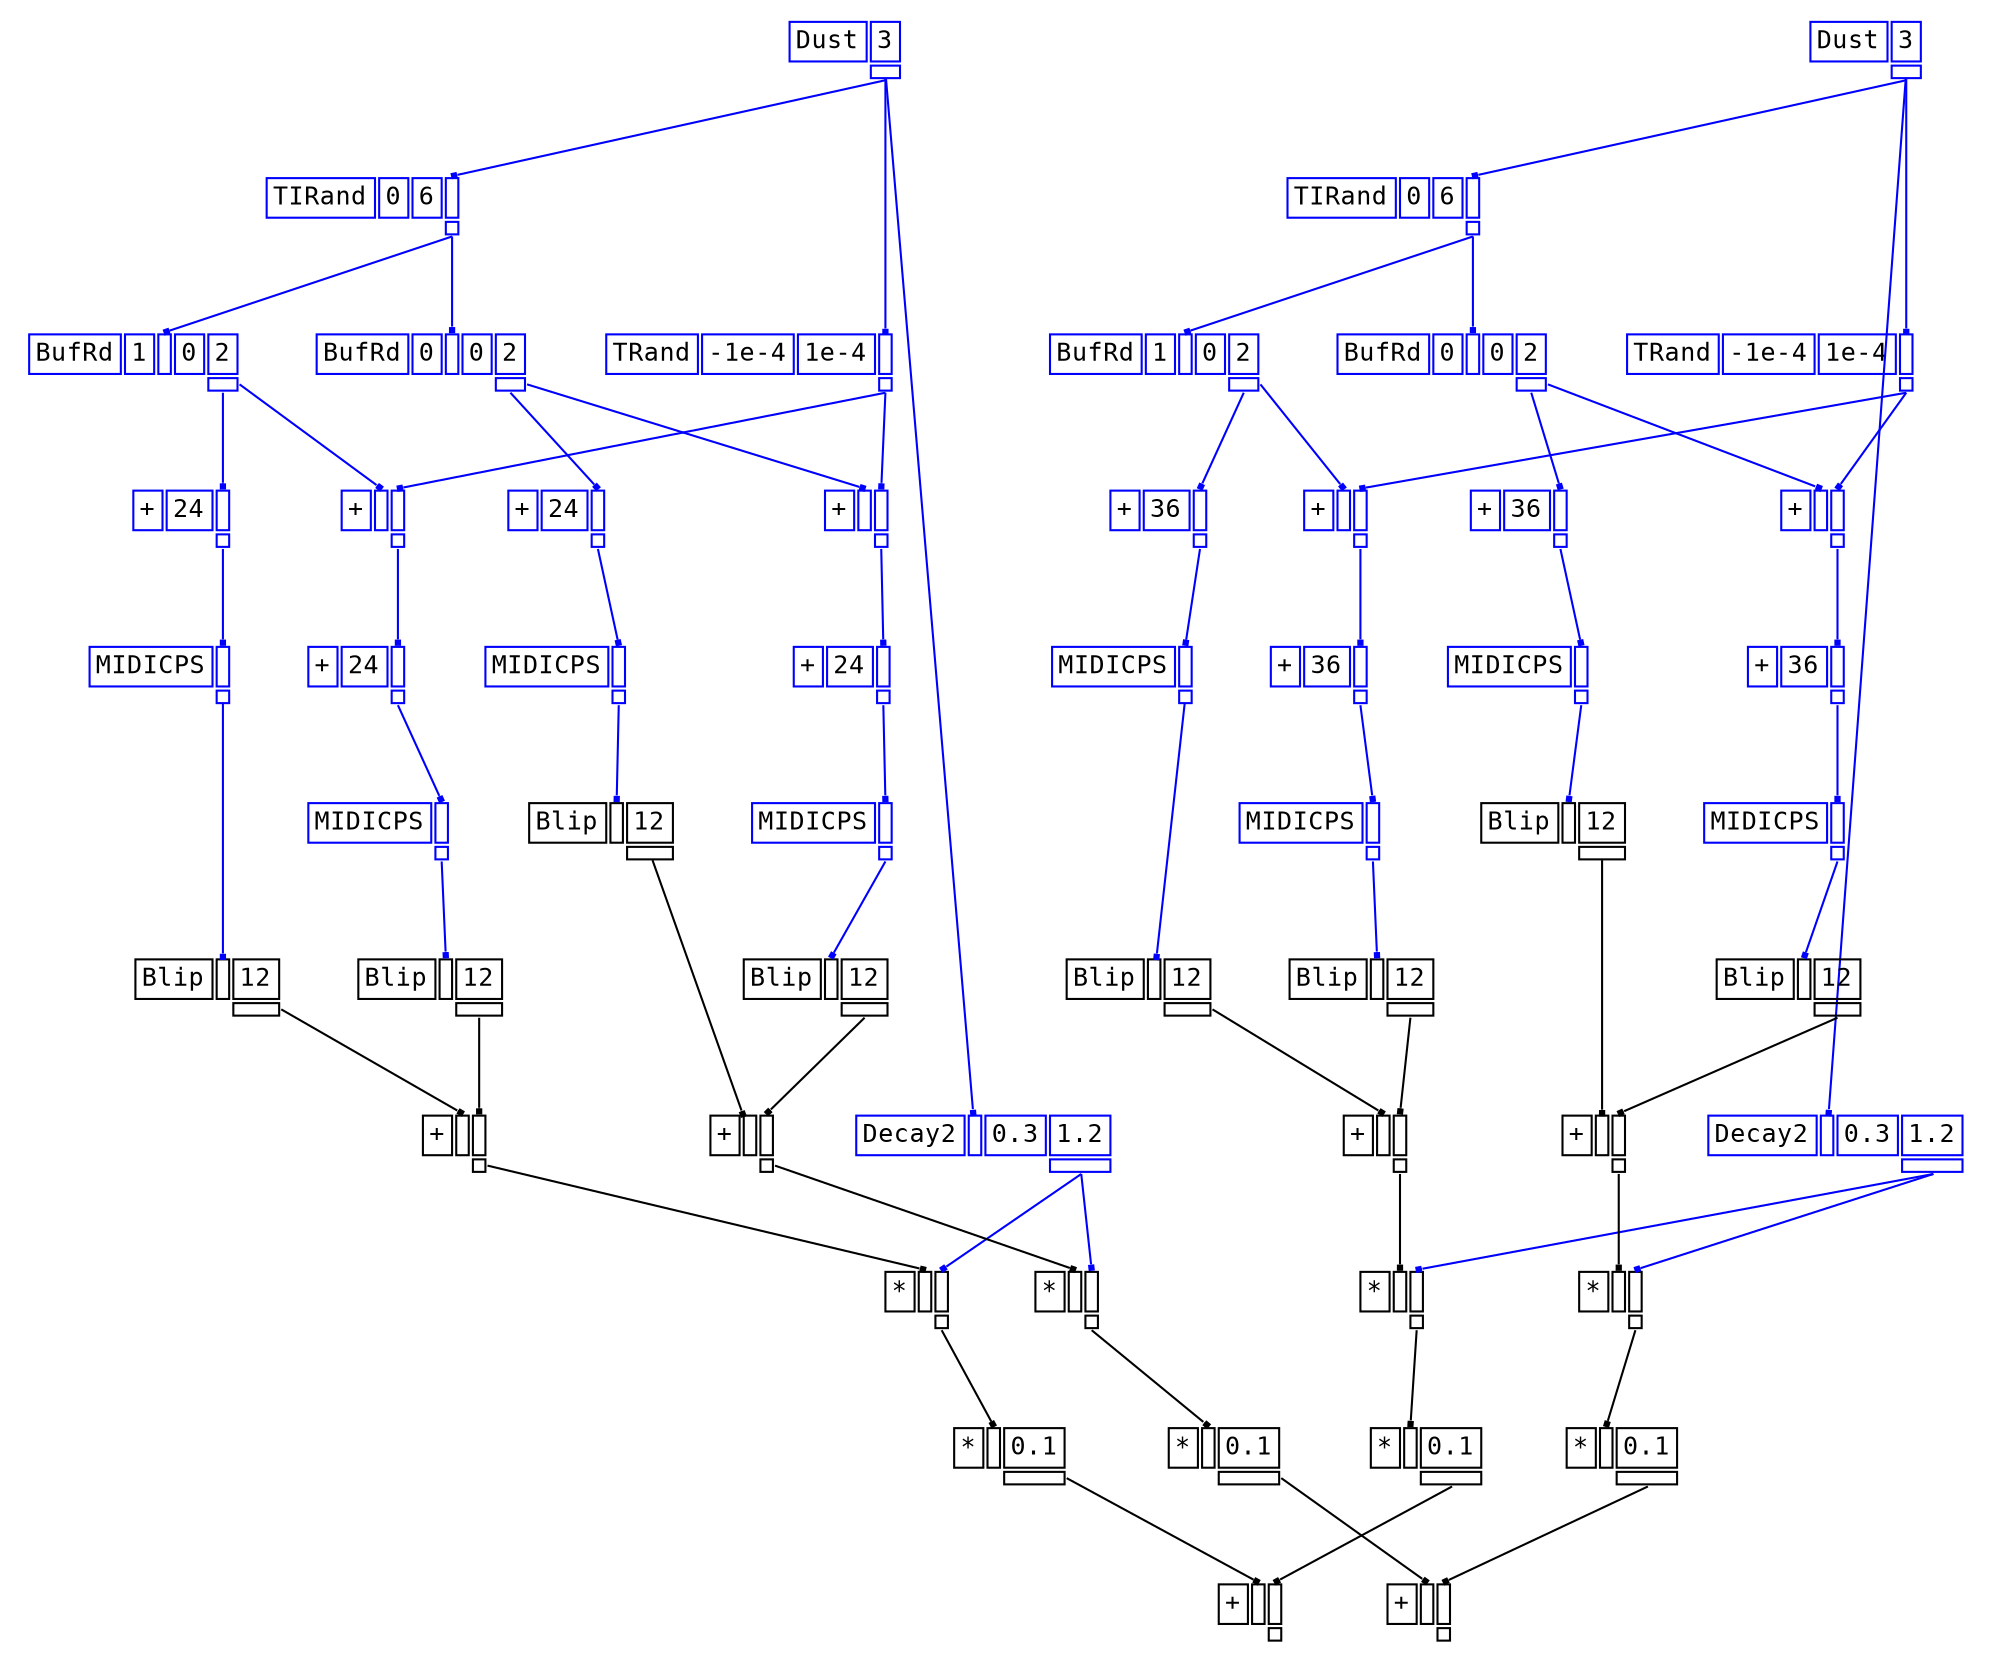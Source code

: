 digraph Anonymous {
graph [splines=false];
node [fontsize=12,fontname="Courier"];
edge [arrowhead=box,arrowsize=0.25];
u_5 [shape="plaintext",color="blue",label=<<TABLE BORDER="0" CELLBORDER="1"><TR><TD>Dust</TD><TD>3</TD></TR><TR><TD BORDER="0"></TD><TD PORT="o_0"></TD></TR></TABLE>>];
u_6 [shape="plaintext",color="blue",label=<<TABLE BORDER="0" CELLBORDER="1"><TR><TD>TIRand</TD><TD>0</TD><TD>6</TD><TD PORT="i_2"></TD></TR><TR><TD BORDER="0"></TD><TD BORDER="0"></TD><TD BORDER="0"></TD><TD PORT="o_0"></TD></TR></TABLE>>];
u_8 [shape="plaintext",color="blue",label=<<TABLE BORDER="0" CELLBORDER="1"><TR><TD>BufRd</TD><TD>1</TD><TD PORT="i_1"></TD><TD>0</TD><TD>2</TD></TR><TR><TD BORDER="0"></TD><TD BORDER="0"></TD><TD BORDER="0"></TD><TD BORDER="0"></TD><TD PORT="o_0"></TD></TR></TABLE>>];
u_9 [shape="plaintext",color="blue",label=<<TABLE BORDER="0" CELLBORDER="1"><TR><TD>+</TD><TD>24</TD><TD PORT="i_1"></TD></TR><TR><TD BORDER="0"></TD><TD BORDER="0"></TD><TD PORT="o_0"></TD></TR></TABLE>>];
u_10 [shape="plaintext",color="blue",label=<<TABLE BORDER="0" CELLBORDER="1"><TR><TD>MIDICPS</TD><TD PORT="i_0"></TD></TR><TR><TD BORDER="0"></TD><TD PORT="o_0"></TD></TR></TABLE>>];
u_12 [shape="plaintext",color="black",label=<<TABLE BORDER="0" CELLBORDER="1"><TR><TD>Blip</TD><TD PORT="i_0"></TD><TD>12</TD></TR><TR><TD BORDER="0"></TD><TD BORDER="0"></TD><TD PORT="o_0"></TD></TR></TABLE>>];
u_15 [shape="plaintext",color="blue",label=<<TABLE BORDER="0" CELLBORDER="1"><TR><TD>TRand</TD><TD>-1e-4</TD><TD>1e-4</TD><TD PORT="i_2"></TD></TR><TR><TD BORDER="0"></TD><TD BORDER="0"></TD><TD BORDER="0"></TD><TD PORT="o_0"></TD></TR></TABLE>>];
u_16 [shape="plaintext",color="blue",label=<<TABLE BORDER="0" CELLBORDER="1"><TR><TD>+</TD><TD PORT="i_0"></TD><TD PORT="i_1"></TD></TR><TR><TD BORDER="0"></TD><TD BORDER="0"></TD><TD PORT="o_0"></TD></TR></TABLE>>];
u_17 [shape="plaintext",color="blue",label=<<TABLE BORDER="0" CELLBORDER="1"><TR><TD>+</TD><TD>24</TD><TD PORT="i_1"></TD></TR><TR><TD BORDER="0"></TD><TD BORDER="0"></TD><TD PORT="o_0"></TD></TR></TABLE>>];
u_18 [shape="plaintext",color="blue",label=<<TABLE BORDER="0" CELLBORDER="1"><TR><TD>MIDICPS</TD><TD PORT="i_0"></TD></TR><TR><TD BORDER="0"></TD><TD PORT="o_0"></TD></TR></TABLE>>];
u_19 [shape="plaintext",color="black",label=<<TABLE BORDER="0" CELLBORDER="1"><TR><TD>Blip</TD><TD PORT="i_0"></TD><TD>12</TD></TR><TR><TD BORDER="0"></TD><TD BORDER="0"></TD><TD PORT="o_0"></TD></TR></TABLE>>];
u_20 [shape="plaintext",color="black",label=<<TABLE BORDER="0" CELLBORDER="1"><TR><TD>+</TD><TD PORT="i_0"></TD><TD PORT="i_1"></TD></TR><TR><TD BORDER="0"></TD><TD BORDER="0"></TD><TD PORT="o_0"></TD></TR></TABLE>>];
u_23 [shape="plaintext",color="blue",label=<<TABLE BORDER="0" CELLBORDER="1"><TR><TD>Decay2</TD><TD PORT="i_0"></TD><TD>0.3</TD><TD>1.2</TD></TR><TR><TD BORDER="0"></TD><TD BORDER="0"></TD><TD BORDER="0"></TD><TD PORT="o_0"></TD></TR></TABLE>>];
u_24 [shape="plaintext",color="black",label=<<TABLE BORDER="0" CELLBORDER="1"><TR><TD>*</TD><TD PORT="i_0"></TD><TD PORT="i_1"></TD></TR><TR><TD BORDER="0"></TD><TD BORDER="0"></TD><TD PORT="o_0"></TD></TR></TABLE>>];
u_26 [shape="plaintext",color="black",label=<<TABLE BORDER="0" CELLBORDER="1"><TR><TD>*</TD><TD PORT="i_0"></TD><TD>0.1</TD></TR><TR><TD BORDER="0"></TD><TD BORDER="0"></TD><TD PORT="o_0"></TD></TR></TABLE>>];
u_28 [shape="plaintext",color="blue",label=<<TABLE BORDER="0" CELLBORDER="1"><TR><TD>Dust</TD><TD>3</TD></TR><TR><TD BORDER="0"></TD><TD PORT="o_0"></TD></TR></TABLE>>];
u_29 [shape="plaintext",color="blue",label=<<TABLE BORDER="0" CELLBORDER="1"><TR><TD>TIRand</TD><TD>0</TD><TD>6</TD><TD PORT="i_2"></TD></TR><TR><TD BORDER="0"></TD><TD BORDER="0"></TD><TD BORDER="0"></TD><TD PORT="o_0"></TD></TR></TABLE>>];
u_30 [shape="plaintext",color="blue",label=<<TABLE BORDER="0" CELLBORDER="1"><TR><TD>BufRd</TD><TD>1</TD><TD PORT="i_1"></TD><TD>0</TD><TD>2</TD></TR><TR><TD BORDER="0"></TD><TD BORDER="0"></TD><TD BORDER="0"></TD><TD BORDER="0"></TD><TD PORT="o_0"></TD></TR></TABLE>>];
u_31 [shape="plaintext",color="blue",label=<<TABLE BORDER="0" CELLBORDER="1"><TR><TD>+</TD><TD>36</TD><TD PORT="i_1"></TD></TR><TR><TD BORDER="0"></TD><TD BORDER="0"></TD><TD PORT="o_0"></TD></TR></TABLE>>];
u_32 [shape="plaintext",color="blue",label=<<TABLE BORDER="0" CELLBORDER="1"><TR><TD>MIDICPS</TD><TD PORT="i_0"></TD></TR><TR><TD BORDER="0"></TD><TD PORT="o_0"></TD></TR></TABLE>>];
u_33 [shape="plaintext",color="black",label=<<TABLE BORDER="0" CELLBORDER="1"><TR><TD>Blip</TD><TD PORT="i_0"></TD><TD>12</TD></TR><TR><TD BORDER="0"></TD><TD BORDER="0"></TD><TD PORT="o_0"></TD></TR></TABLE>>];
u_34 [shape="plaintext",color="blue",label=<<TABLE BORDER="0" CELLBORDER="1"><TR><TD>TRand</TD><TD>-1e-4</TD><TD>1e-4</TD><TD PORT="i_2"></TD></TR><TR><TD BORDER="0"></TD><TD BORDER="0"></TD><TD BORDER="0"></TD><TD PORT="o_0"></TD></TR></TABLE>>];
u_35 [shape="plaintext",color="blue",label=<<TABLE BORDER="0" CELLBORDER="1"><TR><TD>+</TD><TD PORT="i_0"></TD><TD PORT="i_1"></TD></TR><TR><TD BORDER="0"></TD><TD BORDER="0"></TD><TD PORT="o_0"></TD></TR></TABLE>>];
u_36 [shape="plaintext",color="blue",label=<<TABLE BORDER="0" CELLBORDER="1"><TR><TD>+</TD><TD>36</TD><TD PORT="i_1"></TD></TR><TR><TD BORDER="0"></TD><TD BORDER="0"></TD><TD PORT="o_0"></TD></TR></TABLE>>];
u_37 [shape="plaintext",color="blue",label=<<TABLE BORDER="0" CELLBORDER="1"><TR><TD>MIDICPS</TD><TD PORT="i_0"></TD></TR><TR><TD BORDER="0"></TD><TD PORT="o_0"></TD></TR></TABLE>>];
u_38 [shape="plaintext",color="black",label=<<TABLE BORDER="0" CELLBORDER="1"><TR><TD>Blip</TD><TD PORT="i_0"></TD><TD>12</TD></TR><TR><TD BORDER="0"></TD><TD BORDER="0"></TD><TD PORT="o_0"></TD></TR></TABLE>>];
u_39 [shape="plaintext",color="black",label=<<TABLE BORDER="0" CELLBORDER="1"><TR><TD>+</TD><TD PORT="i_0"></TD><TD PORT="i_1"></TD></TR><TR><TD BORDER="0"></TD><TD BORDER="0"></TD><TD PORT="o_0"></TD></TR></TABLE>>];
u_40 [shape="plaintext",color="blue",label=<<TABLE BORDER="0" CELLBORDER="1"><TR><TD>Decay2</TD><TD PORT="i_0"></TD><TD>0.3</TD><TD>1.2</TD></TR><TR><TD BORDER="0"></TD><TD BORDER="0"></TD><TD BORDER="0"></TD><TD PORT="o_0"></TD></TR></TABLE>>];
u_41 [shape="plaintext",color="black",label=<<TABLE BORDER="0" CELLBORDER="1"><TR><TD>*</TD><TD PORT="i_0"></TD><TD PORT="i_1"></TD></TR><TR><TD BORDER="0"></TD><TD BORDER="0"></TD><TD PORT="o_0"></TD></TR></TABLE>>];
u_42 [shape="plaintext",color="black",label=<<TABLE BORDER="0" CELLBORDER="1"><TR><TD>*</TD><TD PORT="i_0"></TD><TD>0.1</TD></TR><TR><TD BORDER="0"></TD><TD BORDER="0"></TD><TD PORT="o_0"></TD></TR></TABLE>>];
u_43 [shape="plaintext",color="black",label=<<TABLE BORDER="0" CELLBORDER="1"><TR><TD>+</TD><TD PORT="i_0"></TD><TD PORT="i_1"></TD></TR><TR><TD BORDER="0"></TD><TD BORDER="0"></TD><TD PORT="o_0"></TD></TR></TABLE>>];
u_44 [shape="plaintext",color="blue",label=<<TABLE BORDER="0" CELLBORDER="1"><TR><TD>BufRd</TD><TD>0</TD><TD PORT="i_1"></TD><TD>0</TD><TD>2</TD></TR><TR><TD BORDER="0"></TD><TD BORDER="0"></TD><TD BORDER="0"></TD><TD BORDER="0"></TD><TD PORT="o_0"></TD></TR></TABLE>>];
u_45 [shape="plaintext",color="blue",label=<<TABLE BORDER="0" CELLBORDER="1"><TR><TD>+</TD><TD>24</TD><TD PORT="i_1"></TD></TR><TR><TD BORDER="0"></TD><TD BORDER="0"></TD><TD PORT="o_0"></TD></TR></TABLE>>];
u_46 [shape="plaintext",color="blue",label=<<TABLE BORDER="0" CELLBORDER="1"><TR><TD>MIDICPS</TD><TD PORT="i_0"></TD></TR><TR><TD BORDER="0"></TD><TD PORT="o_0"></TD></TR></TABLE>>];
u_47 [shape="plaintext",color="black",label=<<TABLE BORDER="0" CELLBORDER="1"><TR><TD>Blip</TD><TD PORT="i_0"></TD><TD>12</TD></TR><TR><TD BORDER="0"></TD><TD BORDER="0"></TD><TD PORT="o_0"></TD></TR></TABLE>>];
u_48 [shape="plaintext",color="blue",label=<<TABLE BORDER="0" CELLBORDER="1"><TR><TD>+</TD><TD PORT="i_0"></TD><TD PORT="i_1"></TD></TR><TR><TD BORDER="0"></TD><TD BORDER="0"></TD><TD PORT="o_0"></TD></TR></TABLE>>];
u_49 [shape="plaintext",color="blue",label=<<TABLE BORDER="0" CELLBORDER="1"><TR><TD>+</TD><TD>24</TD><TD PORT="i_1"></TD></TR><TR><TD BORDER="0"></TD><TD BORDER="0"></TD><TD PORT="o_0"></TD></TR></TABLE>>];
u_50 [shape="plaintext",color="blue",label=<<TABLE BORDER="0" CELLBORDER="1"><TR><TD>MIDICPS</TD><TD PORT="i_0"></TD></TR><TR><TD BORDER="0"></TD><TD PORT="o_0"></TD></TR></TABLE>>];
u_51 [shape="plaintext",color="black",label=<<TABLE BORDER="0" CELLBORDER="1"><TR><TD>Blip</TD><TD PORT="i_0"></TD><TD>12</TD></TR><TR><TD BORDER="0"></TD><TD BORDER="0"></TD><TD PORT="o_0"></TD></TR></TABLE>>];
u_52 [shape="plaintext",color="black",label=<<TABLE BORDER="0" CELLBORDER="1"><TR><TD>+</TD><TD PORT="i_0"></TD><TD PORT="i_1"></TD></TR><TR><TD BORDER="0"></TD><TD BORDER="0"></TD><TD PORT="o_0"></TD></TR></TABLE>>];
u_53 [shape="plaintext",color="black",label=<<TABLE BORDER="0" CELLBORDER="1"><TR><TD>*</TD><TD PORT="i_0"></TD><TD PORT="i_1"></TD></TR><TR><TD BORDER="0"></TD><TD BORDER="0"></TD><TD PORT="o_0"></TD></TR></TABLE>>];
u_54 [shape="plaintext",color="black",label=<<TABLE BORDER="0" CELLBORDER="1"><TR><TD>*</TD><TD PORT="i_0"></TD><TD>0.1</TD></TR><TR><TD BORDER="0"></TD><TD BORDER="0"></TD><TD PORT="o_0"></TD></TR></TABLE>>];
u_55 [shape="plaintext",color="blue",label=<<TABLE BORDER="0" CELLBORDER="1"><TR><TD>BufRd</TD><TD>0</TD><TD PORT="i_1"></TD><TD>0</TD><TD>2</TD></TR><TR><TD BORDER="0"></TD><TD BORDER="0"></TD><TD BORDER="0"></TD><TD BORDER="0"></TD><TD PORT="o_0"></TD></TR></TABLE>>];
u_56 [shape="plaintext",color="blue",label=<<TABLE BORDER="0" CELLBORDER="1"><TR><TD>+</TD><TD>36</TD><TD PORT="i_1"></TD></TR><TR><TD BORDER="0"></TD><TD BORDER="0"></TD><TD PORT="o_0"></TD></TR></TABLE>>];
u_57 [shape="plaintext",color="blue",label=<<TABLE BORDER="0" CELLBORDER="1"><TR><TD>MIDICPS</TD><TD PORT="i_0"></TD></TR><TR><TD BORDER="0"></TD><TD PORT="o_0"></TD></TR></TABLE>>];
u_58 [shape="plaintext",color="black",label=<<TABLE BORDER="0" CELLBORDER="1"><TR><TD>Blip</TD><TD PORT="i_0"></TD><TD>12</TD></TR><TR><TD BORDER="0"></TD><TD BORDER="0"></TD><TD PORT="o_0"></TD></TR></TABLE>>];
u_59 [shape="plaintext",color="blue",label=<<TABLE BORDER="0" CELLBORDER="1"><TR><TD>+</TD><TD PORT="i_0"></TD><TD PORT="i_1"></TD></TR><TR><TD BORDER="0"></TD><TD BORDER="0"></TD><TD PORT="o_0"></TD></TR></TABLE>>];
u_60 [shape="plaintext",color="blue",label=<<TABLE BORDER="0" CELLBORDER="1"><TR><TD>+</TD><TD>36</TD><TD PORT="i_1"></TD></TR><TR><TD BORDER="0"></TD><TD BORDER="0"></TD><TD PORT="o_0"></TD></TR></TABLE>>];
u_61 [shape="plaintext",color="blue",label=<<TABLE BORDER="0" CELLBORDER="1"><TR><TD>MIDICPS</TD><TD PORT="i_0"></TD></TR><TR><TD BORDER="0"></TD><TD PORT="o_0"></TD></TR></TABLE>>];
u_62 [shape="plaintext",color="black",label=<<TABLE BORDER="0" CELLBORDER="1"><TR><TD>Blip</TD><TD PORT="i_0"></TD><TD>12</TD></TR><TR><TD BORDER="0"></TD><TD BORDER="0"></TD><TD PORT="o_0"></TD></TR></TABLE>>];
u_63 [shape="plaintext",color="black",label=<<TABLE BORDER="0" CELLBORDER="1"><TR><TD>+</TD><TD PORT="i_0"></TD><TD PORT="i_1"></TD></TR><TR><TD BORDER="0"></TD><TD BORDER="0"></TD><TD PORT="o_0"></TD></TR></TABLE>>];
u_64 [shape="plaintext",color="black",label=<<TABLE BORDER="0" CELLBORDER="1"><TR><TD>*</TD><TD PORT="i_0"></TD><TD PORT="i_1"></TD></TR><TR><TD BORDER="0"></TD><TD BORDER="0"></TD><TD PORT="o_0"></TD></TR></TABLE>>];
u_65 [shape="plaintext",color="black",label=<<TABLE BORDER="0" CELLBORDER="1"><TR><TD>*</TD><TD PORT="i_0"></TD><TD>0.1</TD></TR><TR><TD BORDER="0"></TD><TD BORDER="0"></TD><TD PORT="o_0"></TD></TR></TABLE>>];
u_66 [shape="plaintext",color="black",label=<<TABLE BORDER="0" CELLBORDER="1"><TR><TD>+</TD><TD PORT="i_0"></TD><TD PORT="i_1"></TD></TR><TR><TD BORDER="0"></TD><TD BORDER="0"></TD><TD PORT="o_0"></TD></TR></TABLE>>];
u_5:o_0 -> u_6:i_2 [color=blue];
u_6:o_0 -> u_8:i_1 [color=blue];
u_8:o_0 -> u_9:i_1 [color=blue];
u_9:o_0 -> u_10:i_0 [color=blue];
u_10:o_0 -> u_12:i_0 [color=blue];
u_5:o_0 -> u_15:i_2 [color=blue];
u_8:o_0 -> u_16:i_0 [color=blue];
u_15:o_0 -> u_16:i_1 [color=blue];
u_16:o_0 -> u_17:i_1 [color=blue];
u_17:o_0 -> u_18:i_0 [color=blue];
u_18:o_0 -> u_19:i_0 [color=blue];
u_12:o_0 -> u_20:i_0 [color=black];
u_19:o_0 -> u_20:i_1 [color=black];
u_5:o_0 -> u_23:i_0 [color=blue];
u_20:o_0 -> u_24:i_0 [color=black];
u_23:o_0 -> u_24:i_1 [color=blue];
u_24:o_0 -> u_26:i_0 [color=black];
u_28:o_0 -> u_29:i_2 [color=blue];
u_29:o_0 -> u_30:i_1 [color=blue];
u_30:o_0 -> u_31:i_1 [color=blue];
u_31:o_0 -> u_32:i_0 [color=blue];
u_32:o_0 -> u_33:i_0 [color=blue];
u_28:o_0 -> u_34:i_2 [color=blue];
u_30:o_0 -> u_35:i_0 [color=blue];
u_34:o_0 -> u_35:i_1 [color=blue];
u_35:o_0 -> u_36:i_1 [color=blue];
u_36:o_0 -> u_37:i_0 [color=blue];
u_37:o_0 -> u_38:i_0 [color=blue];
u_33:o_0 -> u_39:i_0 [color=black];
u_38:o_0 -> u_39:i_1 [color=black];
u_28:o_0 -> u_40:i_0 [color=blue];
u_39:o_0 -> u_41:i_0 [color=black];
u_40:o_0 -> u_41:i_1 [color=blue];
u_41:o_0 -> u_42:i_0 [color=black];
u_26:o_0 -> u_43:i_0 [color=black];
u_42:o_0 -> u_43:i_1 [color=black];
u_6:o_0 -> u_44:i_1 [color=blue];
u_44:o_0 -> u_45:i_1 [color=blue];
u_45:o_0 -> u_46:i_0 [color=blue];
u_46:o_0 -> u_47:i_0 [color=blue];
u_44:o_0 -> u_48:i_0 [color=blue];
u_15:o_0 -> u_48:i_1 [color=blue];
u_48:o_0 -> u_49:i_1 [color=blue];
u_49:o_0 -> u_50:i_0 [color=blue];
u_50:o_0 -> u_51:i_0 [color=blue];
u_47:o_0 -> u_52:i_0 [color=black];
u_51:o_0 -> u_52:i_1 [color=black];
u_52:o_0 -> u_53:i_0 [color=black];
u_23:o_0 -> u_53:i_1 [color=blue];
u_53:o_0 -> u_54:i_0 [color=black];
u_29:o_0 -> u_55:i_1 [color=blue];
u_55:o_0 -> u_56:i_1 [color=blue];
u_56:o_0 -> u_57:i_0 [color=blue];
u_57:o_0 -> u_58:i_0 [color=blue];
u_55:o_0 -> u_59:i_0 [color=blue];
u_34:o_0 -> u_59:i_1 [color=blue];
u_59:o_0 -> u_60:i_1 [color=blue];
u_60:o_0 -> u_61:i_0 [color=blue];
u_61:o_0 -> u_62:i_0 [color=blue];
u_58:o_0 -> u_63:i_0 [color=black];
u_62:o_0 -> u_63:i_1 [color=black];
u_63:o_0 -> u_64:i_0 [color=black];
u_40:o_0 -> u_64:i_1 [color=blue];
u_64:o_0 -> u_65:i_0 [color=black];
u_54:o_0 -> u_66:i_0 [color=black];
u_65:o_0 -> u_66:i_1 [color=black];
}
